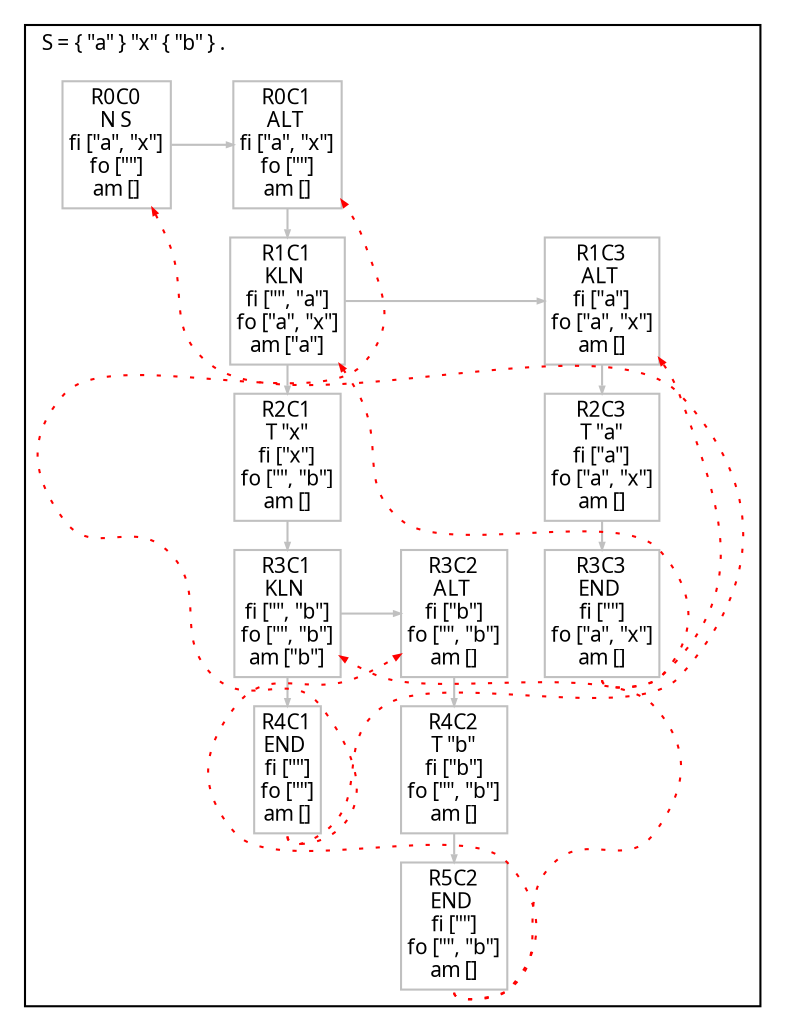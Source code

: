 digraph G {
  fontname = Menlo
  fontsize = 10
  node [fontname = Menlo, fontsize = 10, color = gray, height = 0, width = 0, margin= 0.04]
  edge [fontname = Menlo, fontsize = 10, color = gray, arrowsize = 0.3]
  graph [ordering = out, ranksep = 0.2]
  rankdir = "TB"
  subgraph clusterS {
    node [shape = box]
    label = <S = { "a" } "x" { "b" } .>
    labeljust = l
    R0C0 [label = <R0C0<br/>N S<br/>fi ["a", "x"]<br/>fo [""]<br/>am []>]
    R0C1 [label = <R0C1<br/>ALT <br/>fi ["a", "x"]<br/>fo [""]<br/>am []>]
    R1C1 [label = <R1C1<br/>KLN <br/>fi ["", "a"]<br/>fo ["a", "x"]<br/>am ["a"]>]
    R2C1 [label = <R2C1<br/>T "x"<br/>fi ["x"]<br/>fo ["", "b"]<br/>am []>]
    R3C1 [label = <R3C1<br/>KLN <br/>fi ["", "b"]<br/>fo ["", "b"]<br/>am ["b"]>]
    R4C1 [label = <R4C1<br/>END <br/>fi [""]<br/>fo [""]<br/>am []>]
    R3C1:s -> R4C1 [weight=100000000]
    R3C2 [label = <R3C2<br/>ALT <br/>fi ["b"]<br/>fo ["", "b"]<br/>am []>]
    R4C2 [label = <R4C2<br/>T "b"<br/>fi ["b"]<br/>fo ["", "b"]<br/>am []>]
    R5C2 [label = <R5C2<br/>END <br/>fi [""]<br/>fo ["", "b"]<br/>am []>]
    R4C2:s -> R5C2 [weight=100000000]
    R3C2:s -> R4C2 [weight=100000000]
    rank = same {R3C1 -> R3C2}
    R2C1:s -> R3C1 [weight=100000000]
    R1C1:s -> R2C1 [weight=100000000]
    R1C3 [label = <R1C3<br/>ALT <br/>fi ["a"]<br/>fo ["a", "x"]<br/>am []>]
    R2C3 [label = <R2C3<br/>T "a"<br/>fi ["a"]<br/>fo ["a", "x"]<br/>am []>]
    R3C3 [label = <R3C3<br/>END <br/>fi [""]<br/>fo ["a", "x"]<br/>am []>]
    R2C3:s -> R3C3 [weight=100000000]
    R1C3:s -> R2C3 [weight=100000000]
    rank = same {R1C1 -> R1C3}
    R0C1:s -> R1C1 [weight=100000000]
    rank = same {R0C0 -> R0C1}
    node [style = invis]
    edge [style = invis]
    rank = same {R0C1 -> R0C2}
    rank = same {R0C2 -> R0C3}
    R0C0 -> R1C0 [weight=100000000]
    rank = same {R1C0 -> R1C1}
    R0C3 -> R1C3 [weight=100000000]
    R1C0 -> R2C0 [weight=100000000]
    rank = same {R2C0 -> R2C1}
    rank = same {R2C1 -> R2C2}
    rank = same {R2C2 -> R2C3}
    R2C0 -> R3C0 [weight=100000000]
    rank = same {R3C0 -> R3C1}
    R2C2 -> R3C2 [weight=100000000]
    R3C0 -> R4C0 [weight=100000000]
    rank = same {R4C0 -> R4C1}
    R3C3 -> R4C3 [weight=100000000]
    rank = same {R4C2 -> R4C3}
    R4C0 -> R5C0 [weight=100000000]
    R4C1 -> R5C1 [weight=100000000]
    rank = same {R5C0 -> R5C1}
    rank = same {R5C1 -> R5C2}
    R4C3 -> R5C3 [weight=100000000]
    rank = same {R5C2 -> R5C3}
  }
  R4C1:s -> R0C0 [style = dotted, color = red, constraint = false]
  R4C1:s -> R0C1 [style = dotted, color = red, constraint = false]
  R5C2:s -> R3C1 [style = dotted, color = red, constraint = false]
  R5C2:s -> R3C2 [style = dotted, color = red, constraint = false]
  R3C3:s -> R1C1 [style = dotted, color = red, constraint = false]
  R3C3:s -> R1C3 [style = dotted, color = red, constraint = false]
}